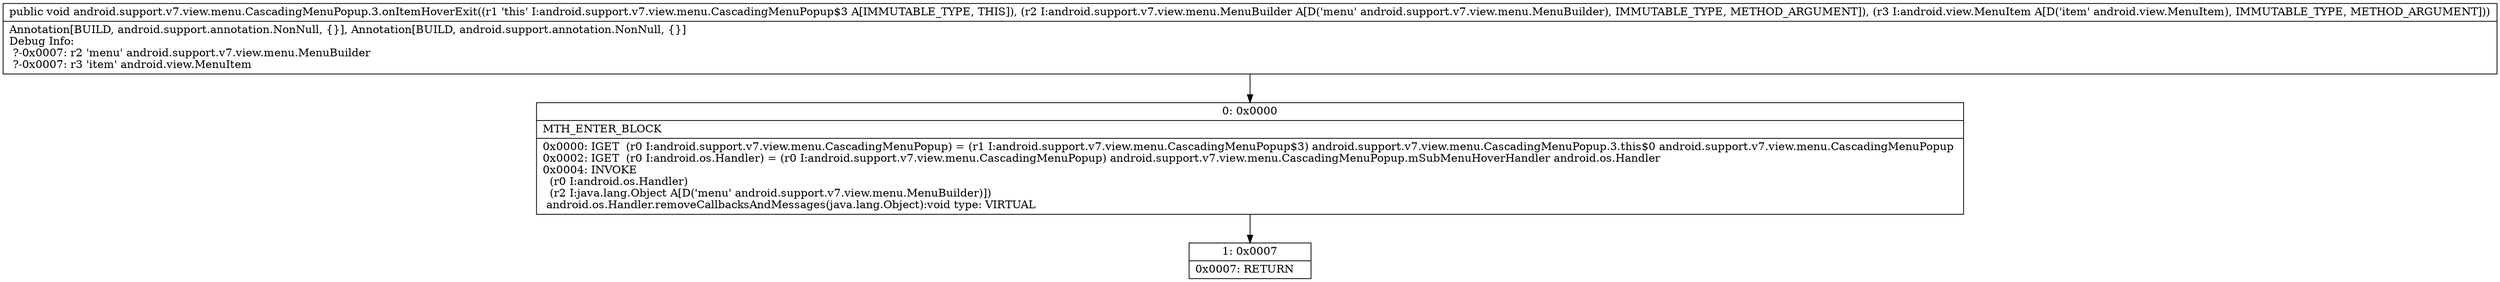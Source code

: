 digraph "CFG forandroid.support.v7.view.menu.CascadingMenuPopup.3.onItemHoverExit(Landroid\/support\/v7\/view\/menu\/MenuBuilder;Landroid\/view\/MenuItem;)V" {
Node_0 [shape=record,label="{0\:\ 0x0000|MTH_ENTER_BLOCK\l|0x0000: IGET  (r0 I:android.support.v7.view.menu.CascadingMenuPopup) = (r1 I:android.support.v7.view.menu.CascadingMenuPopup$3) android.support.v7.view.menu.CascadingMenuPopup.3.this$0 android.support.v7.view.menu.CascadingMenuPopup \l0x0002: IGET  (r0 I:android.os.Handler) = (r0 I:android.support.v7.view.menu.CascadingMenuPopup) android.support.v7.view.menu.CascadingMenuPopup.mSubMenuHoverHandler android.os.Handler \l0x0004: INVOKE  \l  (r0 I:android.os.Handler)\l  (r2 I:java.lang.Object A[D('menu' android.support.v7.view.menu.MenuBuilder)])\l android.os.Handler.removeCallbacksAndMessages(java.lang.Object):void type: VIRTUAL \l}"];
Node_1 [shape=record,label="{1\:\ 0x0007|0x0007: RETURN   \l}"];
MethodNode[shape=record,label="{public void android.support.v7.view.menu.CascadingMenuPopup.3.onItemHoverExit((r1 'this' I:android.support.v7.view.menu.CascadingMenuPopup$3 A[IMMUTABLE_TYPE, THIS]), (r2 I:android.support.v7.view.menu.MenuBuilder A[D('menu' android.support.v7.view.menu.MenuBuilder), IMMUTABLE_TYPE, METHOD_ARGUMENT]), (r3 I:android.view.MenuItem A[D('item' android.view.MenuItem), IMMUTABLE_TYPE, METHOD_ARGUMENT]))  | Annotation[BUILD, android.support.annotation.NonNull, \{\}], Annotation[BUILD, android.support.annotation.NonNull, \{\}]\lDebug Info:\l  ?\-0x0007: r2 'menu' android.support.v7.view.menu.MenuBuilder\l  ?\-0x0007: r3 'item' android.view.MenuItem\l}"];
MethodNode -> Node_0;
Node_0 -> Node_1;
}

